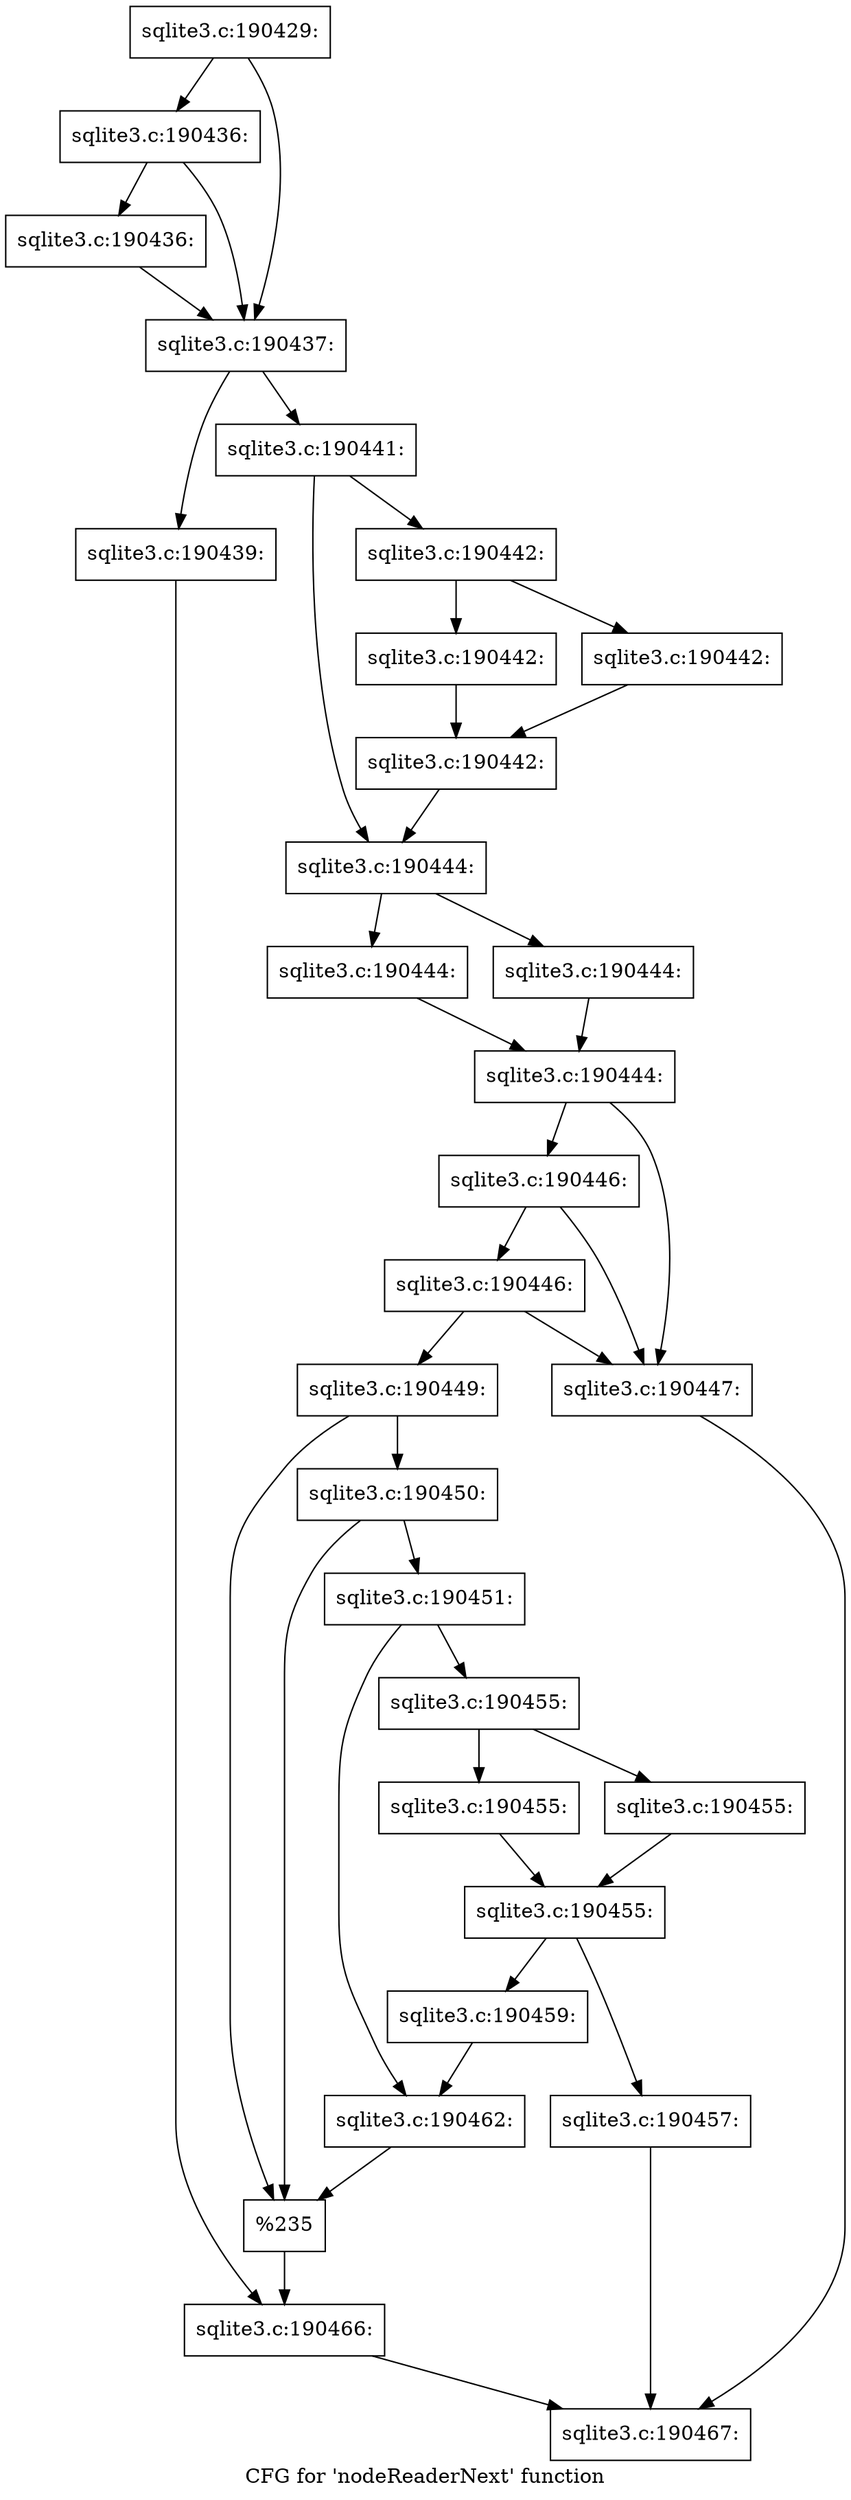 digraph "CFG for 'nodeReaderNext' function" {
	label="CFG for 'nodeReaderNext' function";

	Node0x55c0fb1906d0 [shape=record,label="{sqlite3.c:190429:}"];
	Node0x55c0fb1906d0 -> Node0x55c0fb197900;
	Node0x55c0fb1906d0 -> Node0x55c0fb1978b0;
	Node0x55c0fb197900 [shape=record,label="{sqlite3.c:190436:}"];
	Node0x55c0fb197900 -> Node0x55c0fb197860;
	Node0x55c0fb197900 -> Node0x55c0fb1978b0;
	Node0x55c0fb197860 [shape=record,label="{sqlite3.c:190436:}"];
	Node0x55c0fb197860 -> Node0x55c0fb1978b0;
	Node0x55c0fb1978b0 [shape=record,label="{sqlite3.c:190437:}"];
	Node0x55c0fb1978b0 -> Node0x55c0fb198390;
	Node0x55c0fb1978b0 -> Node0x55c0fb198430;
	Node0x55c0fb198390 [shape=record,label="{sqlite3.c:190439:}"];
	Node0x55c0fb198390 -> Node0x55c0fb1983e0;
	Node0x55c0fb198430 [shape=record,label="{sqlite3.c:190441:}"];
	Node0x55c0fb198430 -> Node0x55c0fb198ec0;
	Node0x55c0fb198430 -> Node0x55c0fb198f10;
	Node0x55c0fb198ec0 [shape=record,label="{sqlite3.c:190442:}"];
	Node0x55c0fb198ec0 -> Node0x55c0fb199310;
	Node0x55c0fb198ec0 -> Node0x55c0fb199360;
	Node0x55c0fb199310 [shape=record,label="{sqlite3.c:190442:}"];
	Node0x55c0fb199310 -> Node0x55c0fb1993b0;
	Node0x55c0fb199360 [shape=record,label="{sqlite3.c:190442:}"];
	Node0x55c0fb199360 -> Node0x55c0fb1993b0;
	Node0x55c0fb1993b0 [shape=record,label="{sqlite3.c:190442:}"];
	Node0x55c0fb1993b0 -> Node0x55c0fb198f10;
	Node0x55c0fb198f10 [shape=record,label="{sqlite3.c:190444:}"];
	Node0x55c0fb198f10 -> Node0x55c0fb19ab70;
	Node0x55c0fb198f10 -> Node0x55c0fb19abc0;
	Node0x55c0fb19ab70 [shape=record,label="{sqlite3.c:190444:}"];
	Node0x55c0fb19ab70 -> Node0x55c0fb19ac10;
	Node0x55c0fb19abc0 [shape=record,label="{sqlite3.c:190444:}"];
	Node0x55c0fb19abc0 -> Node0x55c0fb19ac10;
	Node0x55c0fb19ac10 [shape=record,label="{sqlite3.c:190444:}"];
	Node0x55c0fb19ac10 -> Node0x55c0fb19c350;
	Node0x55c0fb19ac10 -> Node0x55c0fb19c470;
	Node0x55c0fb19c470 [shape=record,label="{sqlite3.c:190446:}"];
	Node0x55c0fb19c470 -> Node0x55c0fb19c350;
	Node0x55c0fb19c470 -> Node0x55c0fb19c3f0;
	Node0x55c0fb19c3f0 [shape=record,label="{sqlite3.c:190446:}"];
	Node0x55c0fb19c3f0 -> Node0x55c0fb19c350;
	Node0x55c0fb19c3f0 -> Node0x55c0fb19c3a0;
	Node0x55c0fb19c350 [shape=record,label="{sqlite3.c:190447:}"];
	Node0x55c0fb19c350 -> Node0x55c0fb193280;
	Node0x55c0fb19c3a0 [shape=record,label="{sqlite3.c:190449:}"];
	Node0x55c0fb19c3a0 -> Node0x55c0fb19dbd0;
	Node0x55c0fb19c3a0 -> Node0x55c0fb19db80;
	Node0x55c0fb19dbd0 [shape=record,label="{sqlite3.c:190450:}"];
	Node0x55c0fb19dbd0 -> Node0x55c0fb19db30;
	Node0x55c0fb19dbd0 -> Node0x55c0fb19db80;
	Node0x55c0fb19db30 [shape=record,label="{sqlite3.c:190451:}"];
	Node0x55c0fb19db30 -> Node0x55c0fb19f890;
	Node0x55c0fb19db30 -> Node0x55c0fb19f8e0;
	Node0x55c0fb19f890 [shape=record,label="{sqlite3.c:190455:}"];
	Node0x55c0fb19f890 -> Node0x55c0fb19fe40;
	Node0x55c0fb19f890 -> Node0x55c0fb19fe90;
	Node0x55c0fb19fe40 [shape=record,label="{sqlite3.c:190455:}"];
	Node0x55c0fb19fe40 -> Node0x55c0fb19fee0;
	Node0x55c0fb19fe90 [shape=record,label="{sqlite3.c:190455:}"];
	Node0x55c0fb19fe90 -> Node0x55c0fb19fee0;
	Node0x55c0fb19fee0 [shape=record,label="{sqlite3.c:190455:}"];
	Node0x55c0fb19fee0 -> Node0x55c0fb1a1810;
	Node0x55c0fb19fee0 -> Node0x55c0fb1a1860;
	Node0x55c0fb1a1810 [shape=record,label="{sqlite3.c:190457:}"];
	Node0x55c0fb1a1810 -> Node0x55c0fb193280;
	Node0x55c0fb1a1860 [shape=record,label="{sqlite3.c:190459:}"];
	Node0x55c0fb1a1860 -> Node0x55c0fb19f8e0;
	Node0x55c0fb19f8e0 [shape=record,label="{sqlite3.c:190462:}"];
	Node0x55c0fb19f8e0 -> Node0x55c0fb19db80;
	Node0x55c0fb19db80 [shape=record,label="{%235}"];
	Node0x55c0fb19db80 -> Node0x55c0fb1983e0;
	Node0x55c0fb1983e0 [shape=record,label="{sqlite3.c:190466:}"];
	Node0x55c0fb1983e0 -> Node0x55c0fb193280;
	Node0x55c0fb193280 [shape=record,label="{sqlite3.c:190467:}"];
}

